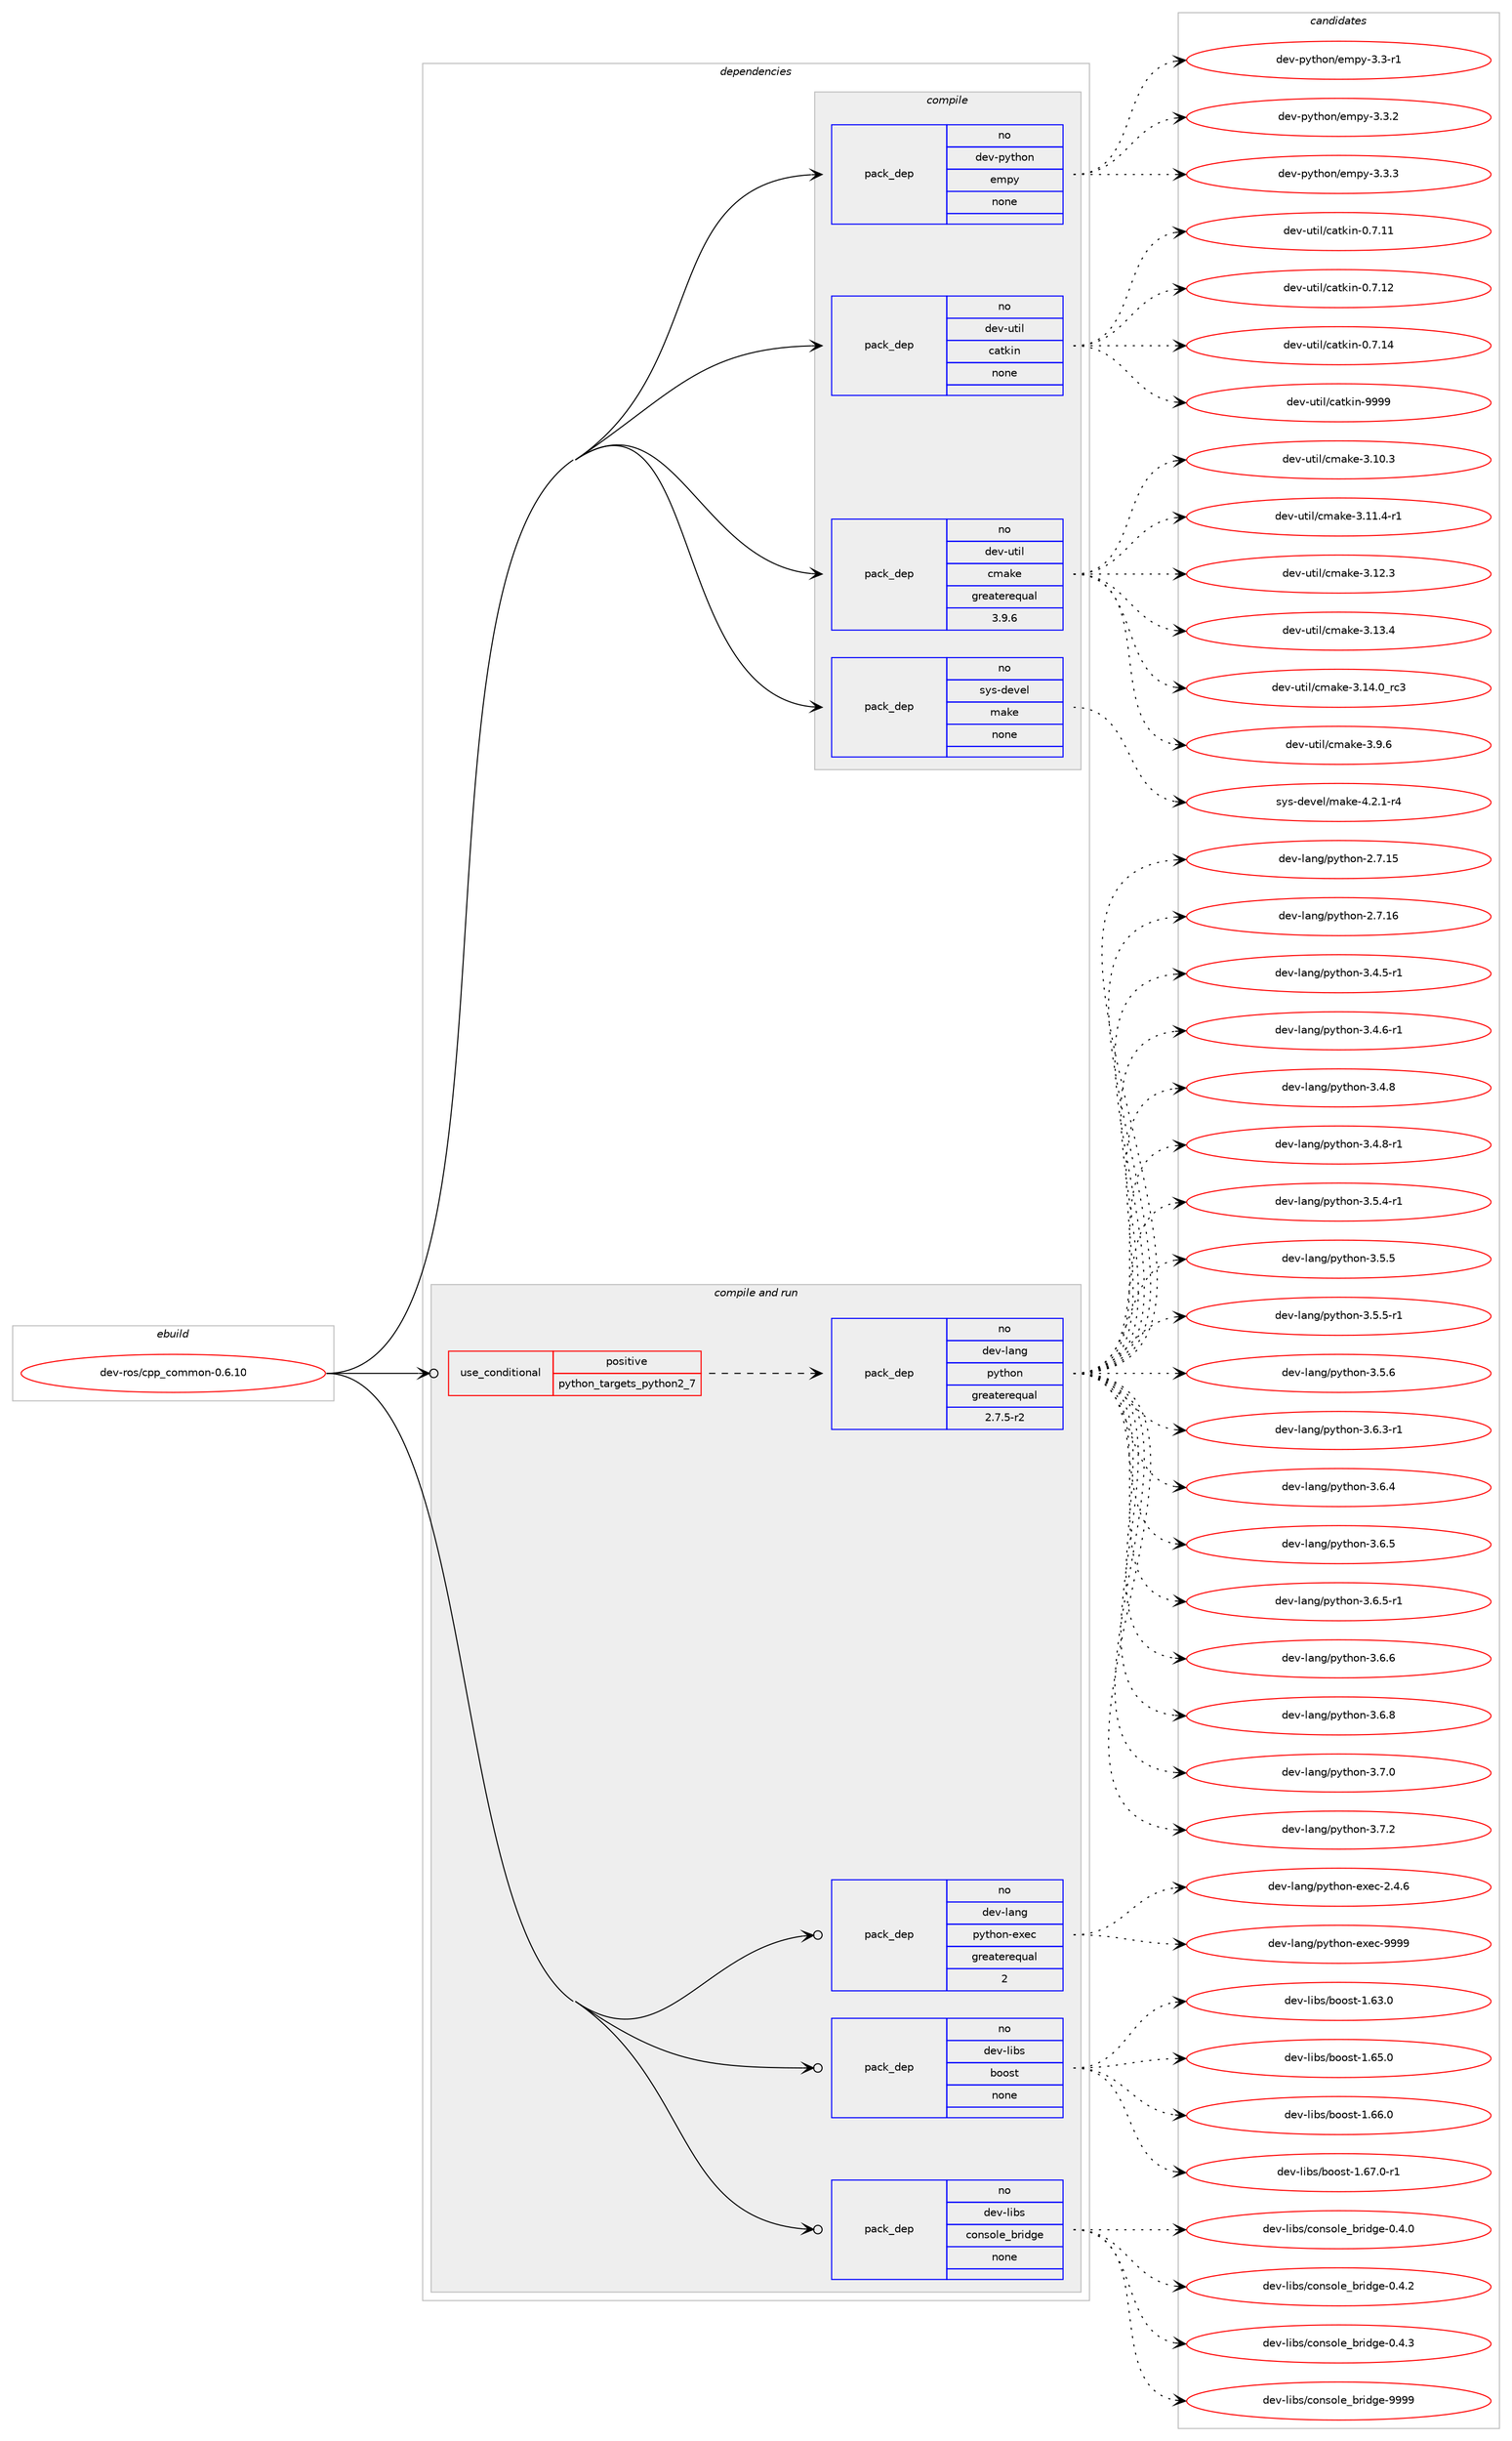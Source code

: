 digraph prolog {

# *************
# Graph options
# *************

newrank=true;
concentrate=true;
compound=true;
graph [rankdir=LR,fontname=Helvetica,fontsize=10,ranksep=1.5];#, ranksep=2.5, nodesep=0.2];
edge  [arrowhead=vee];
node  [fontname=Helvetica,fontsize=10];

# **********
# The ebuild
# **********

subgraph cluster_leftcol {
color=gray;
rank=same;
label=<<i>ebuild</i>>;
id [label="dev-ros/cpp_common-0.6.10", color=red, width=4, href="../dev-ros/cpp_common-0.6.10.svg"];
}

# ****************
# The dependencies
# ****************

subgraph cluster_midcol {
color=gray;
label=<<i>dependencies</i>>;
subgraph cluster_compile {
fillcolor="#eeeeee";
style=filled;
label=<<i>compile</i>>;
subgraph pack1042521 {
dependency1454131 [label=<<TABLE BORDER="0" CELLBORDER="1" CELLSPACING="0" CELLPADDING="4" WIDTH="220"><TR><TD ROWSPAN="6" CELLPADDING="30">pack_dep</TD></TR><TR><TD WIDTH="110">no</TD></TR><TR><TD>dev-python</TD></TR><TR><TD>empy</TD></TR><TR><TD>none</TD></TR><TR><TD></TD></TR></TABLE>>, shape=none, color=blue];
}
id:e -> dependency1454131:w [weight=20,style="solid",arrowhead="vee"];
subgraph pack1042522 {
dependency1454132 [label=<<TABLE BORDER="0" CELLBORDER="1" CELLSPACING="0" CELLPADDING="4" WIDTH="220"><TR><TD ROWSPAN="6" CELLPADDING="30">pack_dep</TD></TR><TR><TD WIDTH="110">no</TD></TR><TR><TD>dev-util</TD></TR><TR><TD>catkin</TD></TR><TR><TD>none</TD></TR><TR><TD></TD></TR></TABLE>>, shape=none, color=blue];
}
id:e -> dependency1454132:w [weight=20,style="solid",arrowhead="vee"];
subgraph pack1042523 {
dependency1454133 [label=<<TABLE BORDER="0" CELLBORDER="1" CELLSPACING="0" CELLPADDING="4" WIDTH="220"><TR><TD ROWSPAN="6" CELLPADDING="30">pack_dep</TD></TR><TR><TD WIDTH="110">no</TD></TR><TR><TD>dev-util</TD></TR><TR><TD>cmake</TD></TR><TR><TD>greaterequal</TD></TR><TR><TD>3.9.6</TD></TR></TABLE>>, shape=none, color=blue];
}
id:e -> dependency1454133:w [weight=20,style="solid",arrowhead="vee"];
subgraph pack1042524 {
dependency1454134 [label=<<TABLE BORDER="0" CELLBORDER="1" CELLSPACING="0" CELLPADDING="4" WIDTH="220"><TR><TD ROWSPAN="6" CELLPADDING="30">pack_dep</TD></TR><TR><TD WIDTH="110">no</TD></TR><TR><TD>sys-devel</TD></TR><TR><TD>make</TD></TR><TR><TD>none</TD></TR><TR><TD></TD></TR></TABLE>>, shape=none, color=blue];
}
id:e -> dependency1454134:w [weight=20,style="solid",arrowhead="vee"];
}
subgraph cluster_compileandrun {
fillcolor="#eeeeee";
style=filled;
label=<<i>compile and run</i>>;
subgraph cond388220 {
dependency1454135 [label=<<TABLE BORDER="0" CELLBORDER="1" CELLSPACING="0" CELLPADDING="4"><TR><TD ROWSPAN="3" CELLPADDING="10">use_conditional</TD></TR><TR><TD>positive</TD></TR><TR><TD>python_targets_python2_7</TD></TR></TABLE>>, shape=none, color=red];
subgraph pack1042525 {
dependency1454136 [label=<<TABLE BORDER="0" CELLBORDER="1" CELLSPACING="0" CELLPADDING="4" WIDTH="220"><TR><TD ROWSPAN="6" CELLPADDING="30">pack_dep</TD></TR><TR><TD WIDTH="110">no</TD></TR><TR><TD>dev-lang</TD></TR><TR><TD>python</TD></TR><TR><TD>greaterequal</TD></TR><TR><TD>2.7.5-r2</TD></TR></TABLE>>, shape=none, color=blue];
}
dependency1454135:e -> dependency1454136:w [weight=20,style="dashed",arrowhead="vee"];
}
id:e -> dependency1454135:w [weight=20,style="solid",arrowhead="odotvee"];
subgraph pack1042526 {
dependency1454137 [label=<<TABLE BORDER="0" CELLBORDER="1" CELLSPACING="0" CELLPADDING="4" WIDTH="220"><TR><TD ROWSPAN="6" CELLPADDING="30">pack_dep</TD></TR><TR><TD WIDTH="110">no</TD></TR><TR><TD>dev-lang</TD></TR><TR><TD>python-exec</TD></TR><TR><TD>greaterequal</TD></TR><TR><TD>2</TD></TR></TABLE>>, shape=none, color=blue];
}
id:e -> dependency1454137:w [weight=20,style="solid",arrowhead="odotvee"];
subgraph pack1042527 {
dependency1454138 [label=<<TABLE BORDER="0" CELLBORDER="1" CELLSPACING="0" CELLPADDING="4" WIDTH="220"><TR><TD ROWSPAN="6" CELLPADDING="30">pack_dep</TD></TR><TR><TD WIDTH="110">no</TD></TR><TR><TD>dev-libs</TD></TR><TR><TD>boost</TD></TR><TR><TD>none</TD></TR><TR><TD></TD></TR></TABLE>>, shape=none, color=blue];
}
id:e -> dependency1454138:w [weight=20,style="solid",arrowhead="odotvee"];
subgraph pack1042528 {
dependency1454139 [label=<<TABLE BORDER="0" CELLBORDER="1" CELLSPACING="0" CELLPADDING="4" WIDTH="220"><TR><TD ROWSPAN="6" CELLPADDING="30">pack_dep</TD></TR><TR><TD WIDTH="110">no</TD></TR><TR><TD>dev-libs</TD></TR><TR><TD>console_bridge</TD></TR><TR><TD>none</TD></TR><TR><TD></TD></TR></TABLE>>, shape=none, color=blue];
}
id:e -> dependency1454139:w [weight=20,style="solid",arrowhead="odotvee"];
}
subgraph cluster_run {
fillcolor="#eeeeee";
style=filled;
label=<<i>run</i>>;
}
}

# **************
# The candidates
# **************

subgraph cluster_choices {
rank=same;
color=gray;
label=<<i>candidates</i>>;

subgraph choice1042521 {
color=black;
nodesep=1;
choice1001011184511212111610411111047101109112121455146514511449 [label="dev-python/empy-3.3-r1", color=red, width=4,href="../dev-python/empy-3.3-r1.svg"];
choice1001011184511212111610411111047101109112121455146514650 [label="dev-python/empy-3.3.2", color=red, width=4,href="../dev-python/empy-3.3.2.svg"];
choice1001011184511212111610411111047101109112121455146514651 [label="dev-python/empy-3.3.3", color=red, width=4,href="../dev-python/empy-3.3.3.svg"];
dependency1454131:e -> choice1001011184511212111610411111047101109112121455146514511449:w [style=dotted,weight="100"];
dependency1454131:e -> choice1001011184511212111610411111047101109112121455146514650:w [style=dotted,weight="100"];
dependency1454131:e -> choice1001011184511212111610411111047101109112121455146514651:w [style=dotted,weight="100"];
}
subgraph choice1042522 {
color=black;
nodesep=1;
choice1001011184511711610510847999711610710511045484655464949 [label="dev-util/catkin-0.7.11", color=red, width=4,href="../dev-util/catkin-0.7.11.svg"];
choice1001011184511711610510847999711610710511045484655464950 [label="dev-util/catkin-0.7.12", color=red, width=4,href="../dev-util/catkin-0.7.12.svg"];
choice1001011184511711610510847999711610710511045484655464952 [label="dev-util/catkin-0.7.14", color=red, width=4,href="../dev-util/catkin-0.7.14.svg"];
choice100101118451171161051084799971161071051104557575757 [label="dev-util/catkin-9999", color=red, width=4,href="../dev-util/catkin-9999.svg"];
dependency1454132:e -> choice1001011184511711610510847999711610710511045484655464949:w [style=dotted,weight="100"];
dependency1454132:e -> choice1001011184511711610510847999711610710511045484655464950:w [style=dotted,weight="100"];
dependency1454132:e -> choice1001011184511711610510847999711610710511045484655464952:w [style=dotted,weight="100"];
dependency1454132:e -> choice100101118451171161051084799971161071051104557575757:w [style=dotted,weight="100"];
}
subgraph choice1042523 {
color=black;
nodesep=1;
choice1001011184511711610510847991099710710145514649484651 [label="dev-util/cmake-3.10.3", color=red, width=4,href="../dev-util/cmake-3.10.3.svg"];
choice10010111845117116105108479910997107101455146494946524511449 [label="dev-util/cmake-3.11.4-r1", color=red, width=4,href="../dev-util/cmake-3.11.4-r1.svg"];
choice1001011184511711610510847991099710710145514649504651 [label="dev-util/cmake-3.12.3", color=red, width=4,href="../dev-util/cmake-3.12.3.svg"];
choice1001011184511711610510847991099710710145514649514652 [label="dev-util/cmake-3.13.4", color=red, width=4,href="../dev-util/cmake-3.13.4.svg"];
choice1001011184511711610510847991099710710145514649524648951149951 [label="dev-util/cmake-3.14.0_rc3", color=red, width=4,href="../dev-util/cmake-3.14.0_rc3.svg"];
choice10010111845117116105108479910997107101455146574654 [label="dev-util/cmake-3.9.6", color=red, width=4,href="../dev-util/cmake-3.9.6.svg"];
dependency1454133:e -> choice1001011184511711610510847991099710710145514649484651:w [style=dotted,weight="100"];
dependency1454133:e -> choice10010111845117116105108479910997107101455146494946524511449:w [style=dotted,weight="100"];
dependency1454133:e -> choice1001011184511711610510847991099710710145514649504651:w [style=dotted,weight="100"];
dependency1454133:e -> choice1001011184511711610510847991099710710145514649514652:w [style=dotted,weight="100"];
dependency1454133:e -> choice1001011184511711610510847991099710710145514649524648951149951:w [style=dotted,weight="100"];
dependency1454133:e -> choice10010111845117116105108479910997107101455146574654:w [style=dotted,weight="100"];
}
subgraph choice1042524 {
color=black;
nodesep=1;
choice1151211154510010111810110847109971071014552465046494511452 [label="sys-devel/make-4.2.1-r4", color=red, width=4,href="../sys-devel/make-4.2.1-r4.svg"];
dependency1454134:e -> choice1151211154510010111810110847109971071014552465046494511452:w [style=dotted,weight="100"];
}
subgraph choice1042525 {
color=black;
nodesep=1;
choice10010111845108971101034711212111610411111045504655464953 [label="dev-lang/python-2.7.15", color=red, width=4,href="../dev-lang/python-2.7.15.svg"];
choice10010111845108971101034711212111610411111045504655464954 [label="dev-lang/python-2.7.16", color=red, width=4,href="../dev-lang/python-2.7.16.svg"];
choice1001011184510897110103471121211161041111104551465246534511449 [label="dev-lang/python-3.4.5-r1", color=red, width=4,href="../dev-lang/python-3.4.5-r1.svg"];
choice1001011184510897110103471121211161041111104551465246544511449 [label="dev-lang/python-3.4.6-r1", color=red, width=4,href="../dev-lang/python-3.4.6-r1.svg"];
choice100101118451089711010347112121116104111110455146524656 [label="dev-lang/python-3.4.8", color=red, width=4,href="../dev-lang/python-3.4.8.svg"];
choice1001011184510897110103471121211161041111104551465246564511449 [label="dev-lang/python-3.4.8-r1", color=red, width=4,href="../dev-lang/python-3.4.8-r1.svg"];
choice1001011184510897110103471121211161041111104551465346524511449 [label="dev-lang/python-3.5.4-r1", color=red, width=4,href="../dev-lang/python-3.5.4-r1.svg"];
choice100101118451089711010347112121116104111110455146534653 [label="dev-lang/python-3.5.5", color=red, width=4,href="../dev-lang/python-3.5.5.svg"];
choice1001011184510897110103471121211161041111104551465346534511449 [label="dev-lang/python-3.5.5-r1", color=red, width=4,href="../dev-lang/python-3.5.5-r1.svg"];
choice100101118451089711010347112121116104111110455146534654 [label="dev-lang/python-3.5.6", color=red, width=4,href="../dev-lang/python-3.5.6.svg"];
choice1001011184510897110103471121211161041111104551465446514511449 [label="dev-lang/python-3.6.3-r1", color=red, width=4,href="../dev-lang/python-3.6.3-r1.svg"];
choice100101118451089711010347112121116104111110455146544652 [label="dev-lang/python-3.6.4", color=red, width=4,href="../dev-lang/python-3.6.4.svg"];
choice100101118451089711010347112121116104111110455146544653 [label="dev-lang/python-3.6.5", color=red, width=4,href="../dev-lang/python-3.6.5.svg"];
choice1001011184510897110103471121211161041111104551465446534511449 [label="dev-lang/python-3.6.5-r1", color=red, width=4,href="../dev-lang/python-3.6.5-r1.svg"];
choice100101118451089711010347112121116104111110455146544654 [label="dev-lang/python-3.6.6", color=red, width=4,href="../dev-lang/python-3.6.6.svg"];
choice100101118451089711010347112121116104111110455146544656 [label="dev-lang/python-3.6.8", color=red, width=4,href="../dev-lang/python-3.6.8.svg"];
choice100101118451089711010347112121116104111110455146554648 [label="dev-lang/python-3.7.0", color=red, width=4,href="../dev-lang/python-3.7.0.svg"];
choice100101118451089711010347112121116104111110455146554650 [label="dev-lang/python-3.7.2", color=red, width=4,href="../dev-lang/python-3.7.2.svg"];
dependency1454136:e -> choice10010111845108971101034711212111610411111045504655464953:w [style=dotted,weight="100"];
dependency1454136:e -> choice10010111845108971101034711212111610411111045504655464954:w [style=dotted,weight="100"];
dependency1454136:e -> choice1001011184510897110103471121211161041111104551465246534511449:w [style=dotted,weight="100"];
dependency1454136:e -> choice1001011184510897110103471121211161041111104551465246544511449:w [style=dotted,weight="100"];
dependency1454136:e -> choice100101118451089711010347112121116104111110455146524656:w [style=dotted,weight="100"];
dependency1454136:e -> choice1001011184510897110103471121211161041111104551465246564511449:w [style=dotted,weight="100"];
dependency1454136:e -> choice1001011184510897110103471121211161041111104551465346524511449:w [style=dotted,weight="100"];
dependency1454136:e -> choice100101118451089711010347112121116104111110455146534653:w [style=dotted,weight="100"];
dependency1454136:e -> choice1001011184510897110103471121211161041111104551465346534511449:w [style=dotted,weight="100"];
dependency1454136:e -> choice100101118451089711010347112121116104111110455146534654:w [style=dotted,weight="100"];
dependency1454136:e -> choice1001011184510897110103471121211161041111104551465446514511449:w [style=dotted,weight="100"];
dependency1454136:e -> choice100101118451089711010347112121116104111110455146544652:w [style=dotted,weight="100"];
dependency1454136:e -> choice100101118451089711010347112121116104111110455146544653:w [style=dotted,weight="100"];
dependency1454136:e -> choice1001011184510897110103471121211161041111104551465446534511449:w [style=dotted,weight="100"];
dependency1454136:e -> choice100101118451089711010347112121116104111110455146544654:w [style=dotted,weight="100"];
dependency1454136:e -> choice100101118451089711010347112121116104111110455146544656:w [style=dotted,weight="100"];
dependency1454136:e -> choice100101118451089711010347112121116104111110455146554648:w [style=dotted,weight="100"];
dependency1454136:e -> choice100101118451089711010347112121116104111110455146554650:w [style=dotted,weight="100"];
}
subgraph choice1042526 {
color=black;
nodesep=1;
choice1001011184510897110103471121211161041111104510112010199455046524654 [label="dev-lang/python-exec-2.4.6", color=red, width=4,href="../dev-lang/python-exec-2.4.6.svg"];
choice10010111845108971101034711212111610411111045101120101994557575757 [label="dev-lang/python-exec-9999", color=red, width=4,href="../dev-lang/python-exec-9999.svg"];
dependency1454137:e -> choice1001011184510897110103471121211161041111104510112010199455046524654:w [style=dotted,weight="100"];
dependency1454137:e -> choice10010111845108971101034711212111610411111045101120101994557575757:w [style=dotted,weight="100"];
}
subgraph choice1042527 {
color=black;
nodesep=1;
choice1001011184510810598115479811111111511645494654514648 [label="dev-libs/boost-1.63.0", color=red, width=4,href="../dev-libs/boost-1.63.0.svg"];
choice1001011184510810598115479811111111511645494654534648 [label="dev-libs/boost-1.65.0", color=red, width=4,href="../dev-libs/boost-1.65.0.svg"];
choice1001011184510810598115479811111111511645494654544648 [label="dev-libs/boost-1.66.0", color=red, width=4,href="../dev-libs/boost-1.66.0.svg"];
choice10010111845108105981154798111111115116454946545546484511449 [label="dev-libs/boost-1.67.0-r1", color=red, width=4,href="../dev-libs/boost-1.67.0-r1.svg"];
dependency1454138:e -> choice1001011184510810598115479811111111511645494654514648:w [style=dotted,weight="100"];
dependency1454138:e -> choice1001011184510810598115479811111111511645494654534648:w [style=dotted,weight="100"];
dependency1454138:e -> choice1001011184510810598115479811111111511645494654544648:w [style=dotted,weight="100"];
dependency1454138:e -> choice10010111845108105981154798111111115116454946545546484511449:w [style=dotted,weight="100"];
}
subgraph choice1042528 {
color=black;
nodesep=1;
choice100101118451081059811547991111101151111081019598114105100103101454846524648 [label="dev-libs/console_bridge-0.4.0", color=red, width=4,href="../dev-libs/console_bridge-0.4.0.svg"];
choice100101118451081059811547991111101151111081019598114105100103101454846524650 [label="dev-libs/console_bridge-0.4.2", color=red, width=4,href="../dev-libs/console_bridge-0.4.2.svg"];
choice100101118451081059811547991111101151111081019598114105100103101454846524651 [label="dev-libs/console_bridge-0.4.3", color=red, width=4,href="../dev-libs/console_bridge-0.4.3.svg"];
choice1001011184510810598115479911111011511110810195981141051001031014557575757 [label="dev-libs/console_bridge-9999", color=red, width=4,href="../dev-libs/console_bridge-9999.svg"];
dependency1454139:e -> choice100101118451081059811547991111101151111081019598114105100103101454846524648:w [style=dotted,weight="100"];
dependency1454139:e -> choice100101118451081059811547991111101151111081019598114105100103101454846524650:w [style=dotted,weight="100"];
dependency1454139:e -> choice100101118451081059811547991111101151111081019598114105100103101454846524651:w [style=dotted,weight="100"];
dependency1454139:e -> choice1001011184510810598115479911111011511110810195981141051001031014557575757:w [style=dotted,weight="100"];
}
}

}
